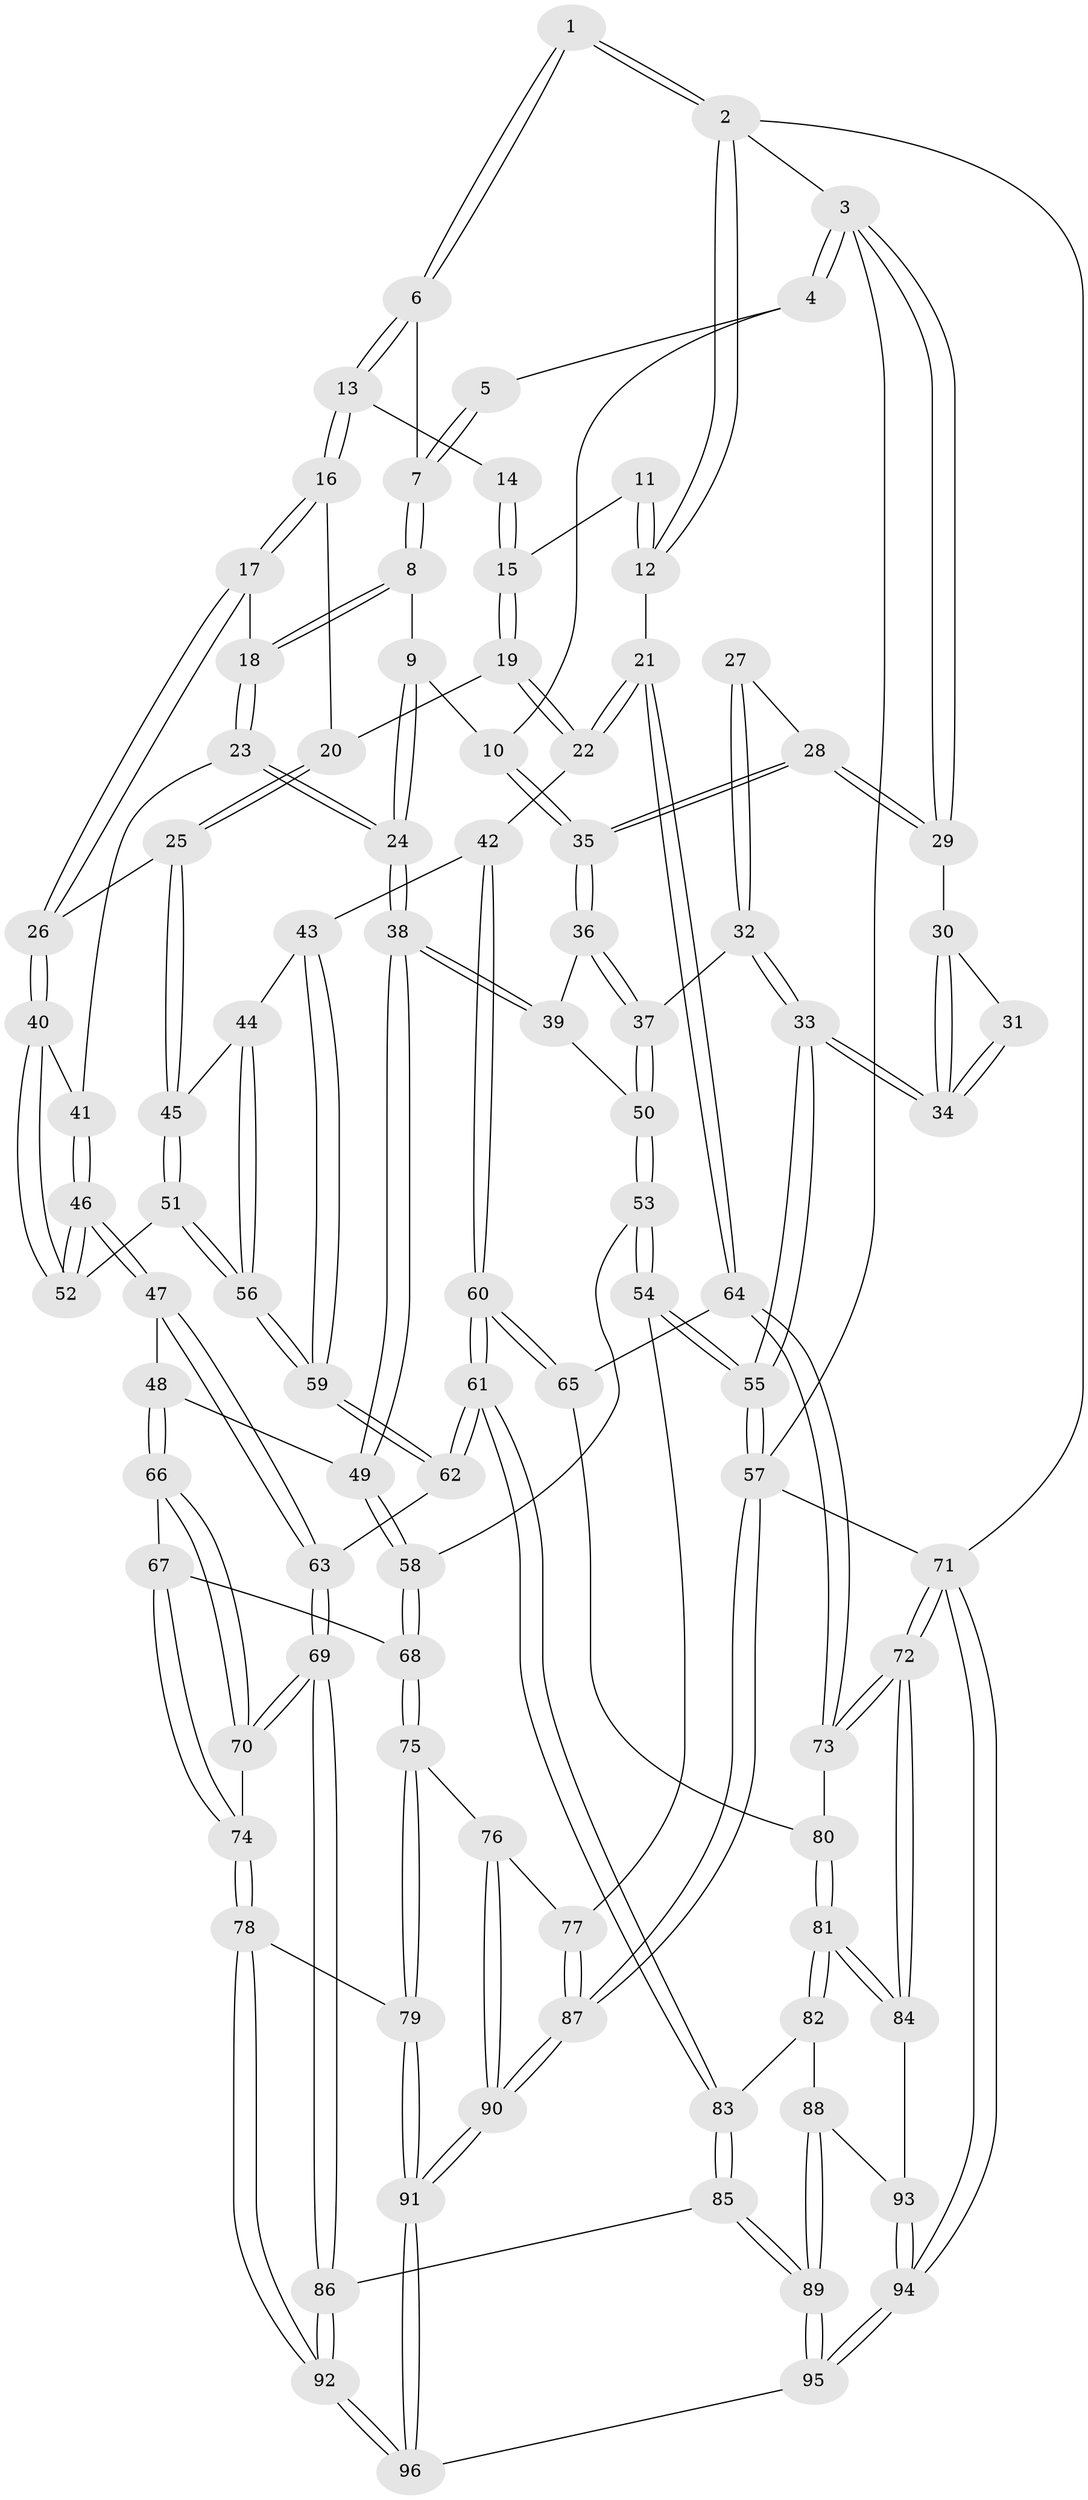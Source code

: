 // coarse degree distribution, {4: 0.43103448275862066, 6: 0.1206896551724138, 7: 0.017241379310344827, 5: 0.3275862068965517, 2: 0.034482758620689655, 3: 0.06896551724137931}
// Generated by graph-tools (version 1.1) at 2025/42/03/06/25 10:42:30]
// undirected, 96 vertices, 237 edges
graph export_dot {
graph [start="1"]
  node [color=gray90,style=filled];
  1 [pos="+0.69963962680635+0"];
  2 [pos="+1+0"];
  3 [pos="+0+0"];
  4 [pos="+0.09679886752306453+0"];
  5 [pos="+0.17283728034938814+0"];
  6 [pos="+0.6903507704478711+0"];
  7 [pos="+0.4891507866446978+0.10379946729869684"];
  8 [pos="+0.45615169677992384+0.1567121154121929"];
  9 [pos="+0.3290033624179137+0.175530781449563"];
  10 [pos="+0.24584742122327033+0.1643131266562203"];
  11 [pos="+0.9432447711699742+0.0868603442960768"];
  12 [pos="+1+0"];
  13 [pos="+0.7046479997402609+0.03168686226616773"];
  14 [pos="+0.7454819222436154+0.05038408685967254"];
  15 [pos="+0.9038696679378543+0.17885867144452997"];
  16 [pos="+0.7028055521422926+0.07119774377845765"];
  17 [pos="+0.6328785364322943+0.24565162496793852"];
  18 [pos="+0.5091715858998486+0.23279670007715814"];
  19 [pos="+0.9302712438321796+0.2678031537980915"];
  20 [pos="+0.8133781970743664+0.24178795594393912"];
  21 [pos="+1+0.39448458550480536"];
  22 [pos="+1+0.37753353036166487"];
  23 [pos="+0.4546530762947557+0.33914686035826286"];
  24 [pos="+0.4532811629599771+0.33956419879493915"];
  25 [pos="+0.7092952812681275+0.34660728210456637"];
  26 [pos="+0.6592457532789749+0.3294883611231653"];
  27 [pos="+0.09053685022650719+0.2775239807000934"];
  28 [pos="+0.13676084709025074+0.2410357287751875"];
  29 [pos="+0+0.03088741145202126"];
  30 [pos="+0+0.06485590501767094"];
  31 [pos="+0.08637668680901851+0.27642853275300755"];
  32 [pos="+0.05577200095803309+0.375147776641087"];
  33 [pos="+0+0.42697699046500276"];
  34 [pos="+0+0.33029250760888257"];
  35 [pos="+0.23371302381998527+0.19943884262272868"];
  36 [pos="+0.24904976601746492+0.30438903818552154"];
  37 [pos="+0.07743813226774336+0.38558749978639123"];
  38 [pos="+0.3539197636349617+0.42262272355089864"];
  39 [pos="+0.2541245219245041+0.3172559537618027"];
  40 [pos="+0.6011064781791179+0.38399812037516895"];
  41 [pos="+0.4783649322064623+0.3503574057202346"];
  42 [pos="+0.9546346747948411+0.40995795184052025"];
  43 [pos="+0.866370556652152+0.42549488067213265"];
  44 [pos="+0.7363873387303531+0.3660147973785092"];
  45 [pos="+0.7173064760063739+0.35456498747507237"];
  46 [pos="+0.5272493236500697+0.5447817008219749"];
  47 [pos="+0.5242925658879652+0.5483331136517698"];
  48 [pos="+0.49100817691153253+0.5538583205979796"];
  49 [pos="+0.35574228360101323+0.46312750010698917"];
  50 [pos="+0.14724133763528732+0.465820987264431"];
  51 [pos="+0.6877992383239535+0.512563820077476"];
  52 [pos="+0.5798649386314607+0.4932540148580542"];
  53 [pos="+0.1650691790368412+0.6017343621522911"];
  54 [pos="+0.0054866578703862265+0.6371664812957331"];
  55 [pos="+0+0.6264364076512089"];
  56 [pos="+0.7316122314645034+0.5415899614775745"];
  57 [pos="+0+1"];
  58 [pos="+0.19376013869998335+0.6093313029179899"];
  59 [pos="+0.7544987039264024+0.5614025228847577"];
  60 [pos="+0.8062030436836256+0.6982357887940079"];
  61 [pos="+0.7803405187421744+0.7067782960702326"];
  62 [pos="+0.7639655123940944+0.6996187360121564"];
  63 [pos="+0.6749025362795986+0.7187320230821967"];
  64 [pos="+1+0.4162078561034989"];
  65 [pos="+0.8228807855876549+0.6953912542162343"];
  66 [pos="+0.4447230689634743+0.6422201947210305"];
  67 [pos="+0.3522571359212994+0.6862699406036145"];
  68 [pos="+0.19926441911382145+0.6165246854637473"];
  69 [pos="+0.5735228284469543+0.8217822605533952"];
  70 [pos="+0.540663192775149+0.8143671173513372"];
  71 [pos="+1+1"];
  72 [pos="+1+0.8056382136504168"];
  73 [pos="+1+0.5717957515531698"];
  74 [pos="+0.3837941490456278+0.8425712603230484"];
  75 [pos="+0.22166055276015306+0.8279236943240459"];
  76 [pos="+0.1872938806969925+0.8497125584291136"];
  77 [pos="+0.09721102794534177+0.8174140691964717"];
  78 [pos="+0.3826403167427956+0.843730685512681"];
  79 [pos="+0.34274508302110984+0.872125746991341"];
  80 [pos="+0.8656523605472926+0.7039123237573833"];
  81 [pos="+1+0.8025617360559443"];
  82 [pos="+0.9446871736112725+0.8523733079683847"];
  83 [pos="+0.8029693098506148+0.7670643065573071"];
  84 [pos="+1+0.8056532103967778"];
  85 [pos="+0.7989008299965222+0.8813846333037181"];
  86 [pos="+0.5960524331788847+0.9097619240279953"];
  87 [pos="+0+1"];
  88 [pos="+0.9068757159020934+0.9249424796032791"];
  89 [pos="+0.8260414554727986+0.9767142848480925"];
  90 [pos="+0+1"];
  91 [pos="+0.2943250013389396+1"];
  92 [pos="+0.6096838209457084+1"];
  93 [pos="+0.9476214555290482+0.940961759052834"];
  94 [pos="+1+1"];
  95 [pos="+0.7625432340396919+1"];
  96 [pos="+0.6122445588411803+1"];
  1 -- 2;
  1 -- 2;
  1 -- 6;
  1 -- 6;
  2 -- 3;
  2 -- 12;
  2 -- 12;
  2 -- 71;
  3 -- 4;
  3 -- 4;
  3 -- 29;
  3 -- 29;
  3 -- 57;
  4 -- 5;
  4 -- 10;
  5 -- 7;
  5 -- 7;
  6 -- 7;
  6 -- 13;
  6 -- 13;
  7 -- 8;
  7 -- 8;
  8 -- 9;
  8 -- 18;
  8 -- 18;
  9 -- 10;
  9 -- 24;
  9 -- 24;
  10 -- 35;
  10 -- 35;
  11 -- 12;
  11 -- 12;
  11 -- 15;
  12 -- 21;
  13 -- 14;
  13 -- 16;
  13 -- 16;
  14 -- 15;
  14 -- 15;
  15 -- 19;
  15 -- 19;
  16 -- 17;
  16 -- 17;
  16 -- 20;
  17 -- 18;
  17 -- 26;
  17 -- 26;
  18 -- 23;
  18 -- 23;
  19 -- 20;
  19 -- 22;
  19 -- 22;
  20 -- 25;
  20 -- 25;
  21 -- 22;
  21 -- 22;
  21 -- 64;
  21 -- 64;
  22 -- 42;
  23 -- 24;
  23 -- 24;
  23 -- 41;
  24 -- 38;
  24 -- 38;
  25 -- 26;
  25 -- 45;
  25 -- 45;
  26 -- 40;
  26 -- 40;
  27 -- 28;
  27 -- 32;
  27 -- 32;
  28 -- 29;
  28 -- 29;
  28 -- 35;
  28 -- 35;
  29 -- 30;
  30 -- 31;
  30 -- 34;
  30 -- 34;
  31 -- 34;
  31 -- 34;
  32 -- 33;
  32 -- 33;
  32 -- 37;
  33 -- 34;
  33 -- 34;
  33 -- 55;
  33 -- 55;
  35 -- 36;
  35 -- 36;
  36 -- 37;
  36 -- 37;
  36 -- 39;
  37 -- 50;
  37 -- 50;
  38 -- 39;
  38 -- 39;
  38 -- 49;
  38 -- 49;
  39 -- 50;
  40 -- 41;
  40 -- 52;
  40 -- 52;
  41 -- 46;
  41 -- 46;
  42 -- 43;
  42 -- 60;
  42 -- 60;
  43 -- 44;
  43 -- 59;
  43 -- 59;
  44 -- 45;
  44 -- 56;
  44 -- 56;
  45 -- 51;
  45 -- 51;
  46 -- 47;
  46 -- 47;
  46 -- 52;
  46 -- 52;
  47 -- 48;
  47 -- 63;
  47 -- 63;
  48 -- 49;
  48 -- 66;
  48 -- 66;
  49 -- 58;
  49 -- 58;
  50 -- 53;
  50 -- 53;
  51 -- 52;
  51 -- 56;
  51 -- 56;
  53 -- 54;
  53 -- 54;
  53 -- 58;
  54 -- 55;
  54 -- 55;
  54 -- 77;
  55 -- 57;
  55 -- 57;
  56 -- 59;
  56 -- 59;
  57 -- 87;
  57 -- 87;
  57 -- 71;
  58 -- 68;
  58 -- 68;
  59 -- 62;
  59 -- 62;
  60 -- 61;
  60 -- 61;
  60 -- 65;
  60 -- 65;
  61 -- 62;
  61 -- 62;
  61 -- 83;
  61 -- 83;
  62 -- 63;
  63 -- 69;
  63 -- 69;
  64 -- 65;
  64 -- 73;
  64 -- 73;
  65 -- 80;
  66 -- 67;
  66 -- 70;
  66 -- 70;
  67 -- 68;
  67 -- 74;
  67 -- 74;
  68 -- 75;
  68 -- 75;
  69 -- 70;
  69 -- 70;
  69 -- 86;
  69 -- 86;
  70 -- 74;
  71 -- 72;
  71 -- 72;
  71 -- 94;
  71 -- 94;
  72 -- 73;
  72 -- 73;
  72 -- 84;
  72 -- 84;
  73 -- 80;
  74 -- 78;
  74 -- 78;
  75 -- 76;
  75 -- 79;
  75 -- 79;
  76 -- 77;
  76 -- 90;
  76 -- 90;
  77 -- 87;
  77 -- 87;
  78 -- 79;
  78 -- 92;
  78 -- 92;
  79 -- 91;
  79 -- 91;
  80 -- 81;
  80 -- 81;
  81 -- 82;
  81 -- 82;
  81 -- 84;
  81 -- 84;
  82 -- 83;
  82 -- 88;
  83 -- 85;
  83 -- 85;
  84 -- 93;
  85 -- 86;
  85 -- 89;
  85 -- 89;
  86 -- 92;
  86 -- 92;
  87 -- 90;
  87 -- 90;
  88 -- 89;
  88 -- 89;
  88 -- 93;
  89 -- 95;
  89 -- 95;
  90 -- 91;
  90 -- 91;
  91 -- 96;
  91 -- 96;
  92 -- 96;
  92 -- 96;
  93 -- 94;
  93 -- 94;
  94 -- 95;
  94 -- 95;
  95 -- 96;
}
